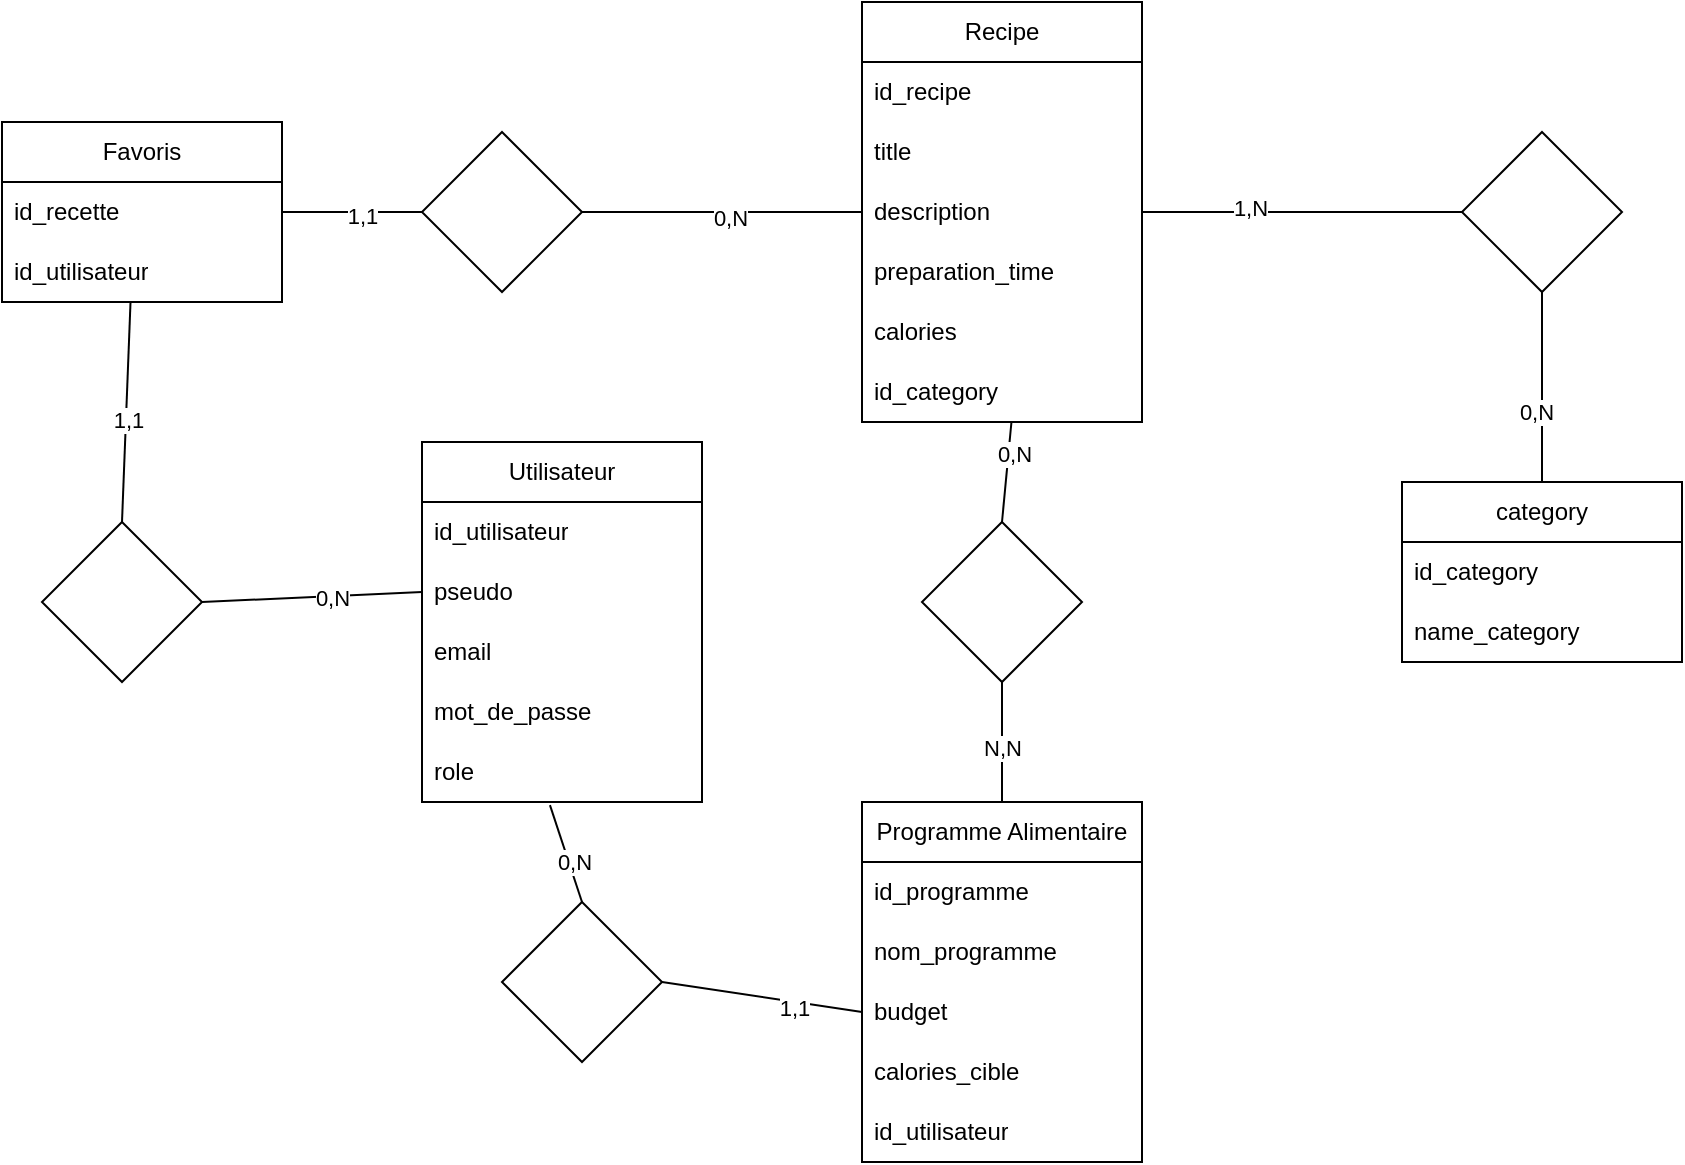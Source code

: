 <mxfile version="26.0.4">
  <diagram name="Page-1" id="ygcFmfasANPYHzWzQTW5">
    <mxGraphModel dx="2117" dy="621" grid="1" gridSize="10" guides="1" tooltips="1" connect="1" arrows="1" fold="1" page="1" pageScale="1" pageWidth="827" pageHeight="1169" math="0" shadow="0">
      <root>
        <mxCell id="0" />
        <mxCell id="1" parent="0" />
        <mxCell id="SD5bwX04o9MKnAle38pQ-1" value="Utilisateur" style="swimlane;fontStyle=0;childLayout=stackLayout;horizontal=1;startSize=30;horizontalStack=0;resizeParent=1;resizeParentMax=0;resizeLast=0;collapsible=1;marginBottom=0;whiteSpace=wrap;html=1;" parent="1" vertex="1">
          <mxGeometry x="60" y="240" width="140" height="180" as="geometry" />
        </mxCell>
        <mxCell id="SD5bwX04o9MKnAle38pQ-2" value="id_utilisateur" style="text;strokeColor=none;fillColor=none;align=left;verticalAlign=middle;spacingLeft=4;spacingRight=4;overflow=hidden;points=[[0,0.5],[1,0.5]];portConstraint=eastwest;rotatable=0;whiteSpace=wrap;html=1;" parent="SD5bwX04o9MKnAle38pQ-1" vertex="1">
          <mxGeometry y="30" width="140" height="30" as="geometry" />
        </mxCell>
        <mxCell id="SD5bwX04o9MKnAle38pQ-3" value="pseudo" style="text;strokeColor=none;fillColor=none;align=left;verticalAlign=middle;spacingLeft=4;spacingRight=4;overflow=hidden;points=[[0,0.5],[1,0.5]];portConstraint=eastwest;rotatable=0;whiteSpace=wrap;html=1;" parent="SD5bwX04o9MKnAle38pQ-1" vertex="1">
          <mxGeometry y="60" width="140" height="30" as="geometry" />
        </mxCell>
        <mxCell id="SD5bwX04o9MKnAle38pQ-4" value="email&lt;span style=&quot;color: rgba(0, 0, 0, 0); font-family: monospace; font-size: 0px; text-wrap: nowrap;&quot;&gt;%3CmxGraphModel%3E%3Croot%3E%3CmxCell%20id%3D%220%22%2F%3E%3CmxCell%20id%3D%221%22%20parent%3D%220%22%2F%3E%3CmxCell%20id%3D%222%22%20value%3D%22Utilisateur%22%20style%3D%22swimlane%3BfontStyle%3D0%3BchildLayout%3DstackLayout%3Bhorizontal%3D1%3BstartSize%3D30%3BhorizontalStack%3D0%3BresizeParent%3D1%3BresizeParentMax%3D0%3BresizeLast%3D0%3Bcollapsible%3D1%3BmarginBottom%3D0%3BwhiteSpace%3Dwrap%3Bhtml%3D1%3B%22%20vertex%3D%221%22%20parent%3D%221%22%3E%3CmxGeometry%20x%3D%2270%22%20y%3D%22230%22%20width%3D%22140%22%20height%3D%22120%22%20as%3D%22geometry%22%2F%3E%3C%2FmxCell%3E%3CmxCell%20id%3D%223%22%20value%3D%22Item%201%22%20style%3D%22text%3BstrokeColor%3Dnone%3BfillColor%3Dnone%3Balign%3Dleft%3BverticalAlign%3Dmiddle%3BspacingLeft%3D4%3BspacingRight%3D4%3Boverflow%3Dhidden%3Bpoints%3D%5B%5B0%2C0.5%5D%2C%5B1%2C0.5%5D%5D%3BportConstraint%3Deastwest%3Brotatable%3D0%3BwhiteSpace%3Dwrap%3Bhtml%3D1%3B%22%20vertex%3D%221%22%20parent%3D%222%22%3E%3CmxGeometry%20y%3D%2230%22%20width%3D%22140%22%20height%3D%2230%22%20as%3D%22geometry%22%2F%3E%3C%2FmxCell%3E%3CmxCell%20id%3D%224%22%20value%3D%22Item%202%22%20style%3D%22text%3BstrokeColor%3Dnone%3BfillColor%3Dnone%3Balign%3Dleft%3BverticalAlign%3Dmiddle%3BspacingLeft%3D4%3BspacingRight%3D4%3Boverflow%3Dhidden%3Bpoints%3D%5B%5B0%2C0.5%5D%2C%5B1%2C0.5%5D%5D%3BportConstraint%3Deastwest%3Brotatable%3D0%3BwhiteSpace%3Dwrap%3Bhtml%3D1%3B%22%20vertex%3D%221%22%20parent%3D%222%22%3E%3CmxGeometry%20y%3D%2260%22%20width%3D%22140%22%20height%3D%2230%22%20as%3D%22geometry%22%2F%3E%3C%2FmxCell%3E%3CmxCell%20id%3D%225%22%20value%3D%22Item%203%22%20style%3D%22text%3BstrokeColor%3Dnone%3BfillColor%3Dnone%3Balign%3Dleft%3BverticalAlign%3Dmiddle%3BspacingLeft%3D4%3BspacingRight%3D4%3Boverflow%3Dhidden%3Bpoints%3D%5B%5B0%2C0.5%5D%2C%5B1%2C0.5%5D%5D%3BportConstraint%3Deastwest%3Brotatable%3D0%3BwhiteSpace%3Dwrap%3Bhtml%3D1%3B%22%20vertex%3D%221%22%20parent%3D%222%22%3E%3CmxGeometry%20y%3D%2290%22%20width%3D%22140%22%20height%3D%2230%22%20as%3D%22geometry%22%2F%3E%3C%2FmxCell%3E%3C%2Froot%3E%3C%2FmxGraphModel%3E&lt;/span&gt;" style="text;strokeColor=none;fillColor=none;align=left;verticalAlign=middle;spacingLeft=4;spacingRight=4;overflow=hidden;points=[[0,0.5],[1,0.5]];portConstraint=eastwest;rotatable=0;whiteSpace=wrap;html=1;" parent="SD5bwX04o9MKnAle38pQ-1" vertex="1">
          <mxGeometry y="90" width="140" height="30" as="geometry" />
        </mxCell>
        <mxCell id="SD5bwX04o9MKnAle38pQ-29" value="mot_de_passe" style="text;strokeColor=none;fillColor=none;align=left;verticalAlign=middle;spacingLeft=4;spacingRight=4;overflow=hidden;points=[[0,0.5],[1,0.5]];portConstraint=eastwest;rotatable=0;whiteSpace=wrap;html=1;" parent="SD5bwX04o9MKnAle38pQ-1" vertex="1">
          <mxGeometry y="120" width="140" height="30" as="geometry" />
        </mxCell>
        <mxCell id="IqVZ1ahWiYKcZXxAhWjn-21" value="role" style="text;strokeColor=none;fillColor=none;align=left;verticalAlign=middle;spacingLeft=4;spacingRight=4;overflow=hidden;points=[[0,0.5],[1,0.5]];portConstraint=eastwest;rotatable=0;whiteSpace=wrap;html=1;" vertex="1" parent="SD5bwX04o9MKnAle38pQ-1">
          <mxGeometry y="150" width="140" height="30" as="geometry" />
        </mxCell>
        <mxCell id="SD5bwX04o9MKnAle38pQ-5" value="category" style="swimlane;fontStyle=0;childLayout=stackLayout;horizontal=1;startSize=30;horizontalStack=0;resizeParent=1;resizeParentMax=0;resizeLast=0;collapsible=1;marginBottom=0;whiteSpace=wrap;html=1;" parent="1" vertex="1">
          <mxGeometry x="550" y="260" width="140" height="90" as="geometry" />
        </mxCell>
        <mxCell id="SD5bwX04o9MKnAle38pQ-6" value="id_category" style="text;strokeColor=none;fillColor=none;align=left;verticalAlign=middle;spacingLeft=4;spacingRight=4;overflow=hidden;points=[[0,0.5],[1,0.5]];portConstraint=eastwest;rotatable=0;whiteSpace=wrap;html=1;" parent="SD5bwX04o9MKnAle38pQ-5" vertex="1">
          <mxGeometry y="30" width="140" height="30" as="geometry" />
        </mxCell>
        <mxCell id="SD5bwX04o9MKnAle38pQ-7" value="name_category" style="text;strokeColor=none;fillColor=none;align=left;verticalAlign=middle;spacingLeft=4;spacingRight=4;overflow=hidden;points=[[0,0.5],[1,0.5]];portConstraint=eastwest;rotatable=0;whiteSpace=wrap;html=1;" parent="SD5bwX04o9MKnAle38pQ-5" vertex="1">
          <mxGeometry y="60" width="140" height="30" as="geometry" />
        </mxCell>
        <mxCell id="SD5bwX04o9MKnAle38pQ-9" value="Programme Alimentaire" style="swimlane;fontStyle=0;childLayout=stackLayout;horizontal=1;startSize=30;horizontalStack=0;resizeParent=1;resizeParentMax=0;resizeLast=0;collapsible=1;marginBottom=0;whiteSpace=wrap;html=1;" parent="1" vertex="1">
          <mxGeometry x="280" y="420" width="140" height="180" as="geometry" />
        </mxCell>
        <mxCell id="SD5bwX04o9MKnAle38pQ-10" value="id_programme" style="text;strokeColor=none;fillColor=none;align=left;verticalAlign=middle;spacingLeft=4;spacingRight=4;overflow=hidden;points=[[0,0.5],[1,0.5]];portConstraint=eastwest;rotatable=0;whiteSpace=wrap;html=1;" parent="SD5bwX04o9MKnAle38pQ-9" vertex="1">
          <mxGeometry y="30" width="140" height="30" as="geometry" />
        </mxCell>
        <mxCell id="SD5bwX04o9MKnAle38pQ-11" value="nom_programme" style="text;strokeColor=none;fillColor=none;align=left;verticalAlign=middle;spacingLeft=4;spacingRight=4;overflow=hidden;points=[[0,0.5],[1,0.5]];portConstraint=eastwest;rotatable=0;whiteSpace=wrap;html=1;" parent="SD5bwX04o9MKnAle38pQ-9" vertex="1">
          <mxGeometry y="60" width="140" height="30" as="geometry" />
        </mxCell>
        <mxCell id="SD5bwX04o9MKnAle38pQ-12" value="budget" style="text;strokeColor=none;fillColor=none;align=left;verticalAlign=middle;spacingLeft=4;spacingRight=4;overflow=hidden;points=[[0,0.5],[1,0.5]];portConstraint=eastwest;rotatable=0;whiteSpace=wrap;html=1;" parent="SD5bwX04o9MKnAle38pQ-9" vertex="1">
          <mxGeometry y="90" width="140" height="30" as="geometry" />
        </mxCell>
        <mxCell id="IqVZ1ahWiYKcZXxAhWjn-1" value="calories_cible" style="text;strokeColor=none;fillColor=none;align=left;verticalAlign=middle;spacingLeft=4;spacingRight=4;overflow=hidden;points=[[0,0.5],[1,0.5]];portConstraint=eastwest;rotatable=0;whiteSpace=wrap;html=1;" vertex="1" parent="SD5bwX04o9MKnAle38pQ-9">
          <mxGeometry y="120" width="140" height="30" as="geometry" />
        </mxCell>
        <mxCell id="IqVZ1ahWiYKcZXxAhWjn-2" value="id_utilisateur" style="text;strokeColor=none;fillColor=none;align=left;verticalAlign=middle;spacingLeft=4;spacingRight=4;overflow=hidden;points=[[0,0.5],[1,0.5]];portConstraint=eastwest;rotatable=0;whiteSpace=wrap;html=1;" vertex="1" parent="SD5bwX04o9MKnAle38pQ-9">
          <mxGeometry y="150" width="140" height="30" as="geometry" />
        </mxCell>
        <mxCell id="SD5bwX04o9MKnAle38pQ-13" value="Recipe" style="swimlane;fontStyle=0;childLayout=stackLayout;horizontal=1;startSize=30;horizontalStack=0;resizeParent=1;resizeParentMax=0;resizeLast=0;collapsible=1;marginBottom=0;whiteSpace=wrap;html=1;" parent="1" vertex="1">
          <mxGeometry x="280" y="20" width="140" height="210" as="geometry" />
        </mxCell>
        <mxCell id="SD5bwX04o9MKnAle38pQ-14" value="id_recipe" style="text;strokeColor=none;fillColor=none;align=left;verticalAlign=middle;spacingLeft=4;spacingRight=4;overflow=hidden;points=[[0,0.5],[1,0.5]];portConstraint=eastwest;rotatable=0;whiteSpace=wrap;html=1;" parent="SD5bwX04o9MKnAle38pQ-13" vertex="1">
          <mxGeometry y="30" width="140" height="30" as="geometry" />
        </mxCell>
        <mxCell id="SD5bwX04o9MKnAle38pQ-15" value="title" style="text;strokeColor=none;fillColor=none;align=left;verticalAlign=middle;spacingLeft=4;spacingRight=4;overflow=hidden;points=[[0,0.5],[1,0.5]];portConstraint=eastwest;rotatable=0;whiteSpace=wrap;html=1;" parent="SD5bwX04o9MKnAle38pQ-13" vertex="1">
          <mxGeometry y="60" width="140" height="30" as="geometry" />
        </mxCell>
        <mxCell id="SD5bwX04o9MKnAle38pQ-16" value="description" style="text;strokeColor=none;fillColor=none;align=left;verticalAlign=middle;spacingLeft=4;spacingRight=4;overflow=hidden;points=[[0,0.5],[1,0.5]];portConstraint=eastwest;rotatable=0;whiteSpace=wrap;html=1;" parent="SD5bwX04o9MKnAle38pQ-13" vertex="1">
          <mxGeometry y="90" width="140" height="30" as="geometry" />
        </mxCell>
        <mxCell id="SD5bwX04o9MKnAle38pQ-31" value="preparation_time" style="text;strokeColor=none;fillColor=none;align=left;verticalAlign=middle;spacingLeft=4;spacingRight=4;overflow=hidden;points=[[0,0.5],[1,0.5]];portConstraint=eastwest;rotatable=0;whiteSpace=wrap;html=1;" parent="SD5bwX04o9MKnAle38pQ-13" vertex="1">
          <mxGeometry y="120" width="140" height="30" as="geometry" />
        </mxCell>
        <mxCell id="SD5bwX04o9MKnAle38pQ-32" value="calories" style="text;strokeColor=none;fillColor=none;align=left;verticalAlign=middle;spacingLeft=4;spacingRight=4;overflow=hidden;points=[[0,0.5],[1,0.5]];portConstraint=eastwest;rotatable=0;whiteSpace=wrap;html=1;" parent="SD5bwX04o9MKnAle38pQ-13" vertex="1">
          <mxGeometry y="150" width="140" height="30" as="geometry" />
        </mxCell>
        <mxCell id="IqVZ1ahWiYKcZXxAhWjn-8" value="id_category" style="text;strokeColor=none;fillColor=none;align=left;verticalAlign=middle;spacingLeft=4;spacingRight=4;overflow=hidden;points=[[0,0.5],[1,0.5]];portConstraint=eastwest;rotatable=0;whiteSpace=wrap;html=1;" vertex="1" parent="SD5bwX04o9MKnAle38pQ-13">
          <mxGeometry y="180" width="140" height="30" as="geometry" />
        </mxCell>
        <mxCell id="IqVZ1ahWiYKcZXxAhWjn-9" value="" style="rhombus;whiteSpace=wrap;html=1;" vertex="1" parent="1">
          <mxGeometry x="580" y="85" width="80" height="80" as="geometry" />
        </mxCell>
        <mxCell id="IqVZ1ahWiYKcZXxAhWjn-10" value="" style="endArrow=none;html=1;rounded=0;entryX=0.5;entryY=0;entryDx=0;entryDy=0;exitX=0.5;exitY=1;exitDx=0;exitDy=0;" edge="1" parent="1" source="IqVZ1ahWiYKcZXxAhWjn-9" target="SD5bwX04o9MKnAle38pQ-5">
          <mxGeometry width="50" height="50" relative="1" as="geometry">
            <mxPoint x="390" y="350" as="sourcePoint" />
            <mxPoint x="440" y="300" as="targetPoint" />
          </mxGeometry>
        </mxCell>
        <mxCell id="IqVZ1ahWiYKcZXxAhWjn-36" value="0,N" style="edgeLabel;html=1;align=center;verticalAlign=middle;resizable=0;points=[];" vertex="1" connectable="0" parent="IqVZ1ahWiYKcZXxAhWjn-10">
          <mxGeometry x="0.263" y="-3" relative="1" as="geometry">
            <mxPoint as="offset" />
          </mxGeometry>
        </mxCell>
        <mxCell id="IqVZ1ahWiYKcZXxAhWjn-11" value="" style="endArrow=none;html=1;rounded=0;entryX=0;entryY=0.5;entryDx=0;entryDy=0;exitX=1;exitY=0.5;exitDx=0;exitDy=0;" edge="1" parent="1" source="SD5bwX04o9MKnAle38pQ-16" target="IqVZ1ahWiYKcZXxAhWjn-9">
          <mxGeometry width="50" height="50" relative="1" as="geometry">
            <mxPoint x="390" y="350" as="sourcePoint" />
            <mxPoint x="440" y="300" as="targetPoint" />
          </mxGeometry>
        </mxCell>
        <mxCell id="IqVZ1ahWiYKcZXxAhWjn-35" value="1,N" style="edgeLabel;html=1;align=center;verticalAlign=middle;resizable=0;points=[];" vertex="1" connectable="0" parent="IqVZ1ahWiYKcZXxAhWjn-11">
          <mxGeometry x="-0.333" y="2" relative="1" as="geometry">
            <mxPoint as="offset" />
          </mxGeometry>
        </mxCell>
        <mxCell id="IqVZ1ahWiYKcZXxAhWjn-12" value="" style="rhombus;whiteSpace=wrap;html=1;" vertex="1" parent="1">
          <mxGeometry x="100" y="470" width="80" height="80" as="geometry" />
        </mxCell>
        <mxCell id="IqVZ1ahWiYKcZXxAhWjn-13" value="" style="endArrow=none;html=1;rounded=0;exitX=0;exitY=0.5;exitDx=0;exitDy=0;entryX=1;entryY=0.5;entryDx=0;entryDy=0;" edge="1" parent="1" source="SD5bwX04o9MKnAle38pQ-12" target="IqVZ1ahWiYKcZXxAhWjn-12">
          <mxGeometry width="50" height="50" relative="1" as="geometry">
            <mxPoint x="390" y="350" as="sourcePoint" />
            <mxPoint x="440" y="300" as="targetPoint" />
          </mxGeometry>
        </mxCell>
        <mxCell id="IqVZ1ahWiYKcZXxAhWjn-39" value="1,1" style="edgeLabel;html=1;align=center;verticalAlign=middle;resizable=0;points=[];" vertex="1" connectable="0" parent="IqVZ1ahWiYKcZXxAhWjn-13">
          <mxGeometry x="-0.317" y="3" relative="1" as="geometry">
            <mxPoint as="offset" />
          </mxGeometry>
        </mxCell>
        <mxCell id="IqVZ1ahWiYKcZXxAhWjn-14" value="" style="endArrow=none;html=1;rounded=0;exitX=0.5;exitY=0;exitDx=0;exitDy=0;entryX=0.457;entryY=1.053;entryDx=0;entryDy=0;entryPerimeter=0;" edge="1" parent="1" source="IqVZ1ahWiYKcZXxAhWjn-12" target="IqVZ1ahWiYKcZXxAhWjn-21">
          <mxGeometry width="50" height="50" relative="1" as="geometry">
            <mxPoint x="390" y="350" as="sourcePoint" />
            <mxPoint x="440" y="300" as="targetPoint" />
          </mxGeometry>
        </mxCell>
        <mxCell id="IqVZ1ahWiYKcZXxAhWjn-40" value="0,N" style="edgeLabel;html=1;align=center;verticalAlign=middle;resizable=0;points=[];" vertex="1" connectable="0" parent="IqVZ1ahWiYKcZXxAhWjn-14">
          <mxGeometry x="-0.199" y="-2" relative="1" as="geometry">
            <mxPoint as="offset" />
          </mxGeometry>
        </mxCell>
        <mxCell id="IqVZ1ahWiYKcZXxAhWjn-15" value="" style="rhombus;whiteSpace=wrap;html=1;" vertex="1" parent="1">
          <mxGeometry x="60" y="85" width="80" height="80" as="geometry" />
        </mxCell>
        <mxCell id="IqVZ1ahWiYKcZXxAhWjn-17" value="" style="endArrow=none;html=1;rounded=0;entryX=0;entryY=0.5;entryDx=0;entryDy=0;exitX=1;exitY=0.5;exitDx=0;exitDy=0;" edge="1" parent="1" source="IqVZ1ahWiYKcZXxAhWjn-15" target="SD5bwX04o9MKnAle38pQ-16">
          <mxGeometry width="50" height="50" relative="1" as="geometry">
            <mxPoint x="390" y="350" as="sourcePoint" />
            <mxPoint x="440" y="300" as="targetPoint" />
          </mxGeometry>
        </mxCell>
        <mxCell id="IqVZ1ahWiYKcZXxAhWjn-41" value="0,N" style="edgeLabel;html=1;align=center;verticalAlign=middle;resizable=0;points=[];" vertex="1" connectable="0" parent="IqVZ1ahWiYKcZXxAhWjn-17">
          <mxGeometry x="0.049" y="-3" relative="1" as="geometry">
            <mxPoint as="offset" />
          </mxGeometry>
        </mxCell>
        <mxCell id="IqVZ1ahWiYKcZXxAhWjn-23" value="" style="endArrow=none;html=1;rounded=0;exitX=0.5;exitY=0;exitDx=0;exitDy=0;entryX=0.5;entryY=1;entryDx=0;entryDy=0;" edge="1" parent="1" source="SD5bwX04o9MKnAle38pQ-9" target="IqVZ1ahWiYKcZXxAhWjn-24">
          <mxGeometry width="50" height="50" relative="1" as="geometry">
            <mxPoint x="400" y="430" as="sourcePoint" />
            <mxPoint x="400" y="370" as="targetPoint" />
          </mxGeometry>
        </mxCell>
        <mxCell id="IqVZ1ahWiYKcZXxAhWjn-38" value="N,N" style="edgeLabel;html=1;align=center;verticalAlign=middle;resizable=0;points=[];" vertex="1" connectable="0" parent="IqVZ1ahWiYKcZXxAhWjn-23">
          <mxGeometry x="-0.1" relative="1" as="geometry">
            <mxPoint as="offset" />
          </mxGeometry>
        </mxCell>
        <mxCell id="IqVZ1ahWiYKcZXxAhWjn-24" value="" style="rhombus;whiteSpace=wrap;html=1;" vertex="1" parent="1">
          <mxGeometry x="310" y="280" width="80" height="80" as="geometry" />
        </mxCell>
        <mxCell id="IqVZ1ahWiYKcZXxAhWjn-25" value="" style="endArrow=none;html=1;rounded=0;entryX=0.5;entryY=0;entryDx=0;entryDy=0;exitX=0.534;exitY=0.987;exitDx=0;exitDy=0;exitPerimeter=0;" edge="1" parent="1" source="IqVZ1ahWiYKcZXxAhWjn-8" target="IqVZ1ahWiYKcZXxAhWjn-24">
          <mxGeometry width="50" height="50" relative="1" as="geometry">
            <mxPoint x="390" y="350" as="sourcePoint" />
            <mxPoint x="440" y="300" as="targetPoint" />
          </mxGeometry>
        </mxCell>
        <mxCell id="IqVZ1ahWiYKcZXxAhWjn-37" value="0,N" style="edgeLabel;html=1;align=center;verticalAlign=middle;resizable=0;points=[];" vertex="1" connectable="0" parent="IqVZ1ahWiYKcZXxAhWjn-25">
          <mxGeometry x="-0.361" y="3" relative="1" as="geometry">
            <mxPoint as="offset" />
          </mxGeometry>
        </mxCell>
        <mxCell id="IqVZ1ahWiYKcZXxAhWjn-26" value="Favoris" style="swimlane;fontStyle=0;childLayout=stackLayout;horizontal=1;startSize=30;horizontalStack=0;resizeParent=1;resizeParentMax=0;resizeLast=0;collapsible=1;marginBottom=0;whiteSpace=wrap;html=1;" vertex="1" parent="1">
          <mxGeometry x="-150" y="80" width="140" height="90" as="geometry" />
        </mxCell>
        <mxCell id="IqVZ1ahWiYKcZXxAhWjn-27" value="id_recette" style="text;strokeColor=none;fillColor=none;align=left;verticalAlign=middle;spacingLeft=4;spacingRight=4;overflow=hidden;points=[[0,0.5],[1,0.5]];portConstraint=eastwest;rotatable=0;whiteSpace=wrap;html=1;" vertex="1" parent="IqVZ1ahWiYKcZXxAhWjn-26">
          <mxGeometry y="30" width="140" height="30" as="geometry" />
        </mxCell>
        <mxCell id="IqVZ1ahWiYKcZXxAhWjn-28" value="id_utilisateur" style="text;strokeColor=none;fillColor=none;align=left;verticalAlign=middle;spacingLeft=4;spacingRight=4;overflow=hidden;points=[[0,0.5],[1,0.5]];portConstraint=eastwest;rotatable=0;whiteSpace=wrap;html=1;" vertex="1" parent="IqVZ1ahWiYKcZXxAhWjn-26">
          <mxGeometry y="60" width="140" height="30" as="geometry" />
        </mxCell>
        <mxCell id="IqVZ1ahWiYKcZXxAhWjn-30" value="" style="rhombus;whiteSpace=wrap;html=1;" vertex="1" parent="1">
          <mxGeometry x="-130" y="280" width="80" height="80" as="geometry" />
        </mxCell>
        <mxCell id="IqVZ1ahWiYKcZXxAhWjn-31" value="" style="endArrow=none;html=1;rounded=0;entryX=0;entryY=0.5;entryDx=0;entryDy=0;exitX=1;exitY=0.5;exitDx=0;exitDy=0;" edge="1" parent="1" source="IqVZ1ahWiYKcZXxAhWjn-30" target="SD5bwX04o9MKnAle38pQ-3">
          <mxGeometry width="50" height="50" relative="1" as="geometry">
            <mxPoint x="390" y="350" as="sourcePoint" />
            <mxPoint x="440" y="300" as="targetPoint" />
          </mxGeometry>
        </mxCell>
        <mxCell id="IqVZ1ahWiYKcZXxAhWjn-34" value="0,N" style="edgeLabel;html=1;align=center;verticalAlign=middle;resizable=0;points=[];" vertex="1" connectable="0" parent="IqVZ1ahWiYKcZXxAhWjn-31">
          <mxGeometry x="0.17" y="-1" relative="1" as="geometry">
            <mxPoint as="offset" />
          </mxGeometry>
        </mxCell>
        <mxCell id="IqVZ1ahWiYKcZXxAhWjn-32" value="" style="endArrow=none;html=1;rounded=0;entryX=0.459;entryY=1;entryDx=0;entryDy=0;entryPerimeter=0;exitX=0.5;exitY=0;exitDx=0;exitDy=0;" edge="1" parent="1" source="IqVZ1ahWiYKcZXxAhWjn-30" target="IqVZ1ahWiYKcZXxAhWjn-28">
          <mxGeometry width="50" height="50" relative="1" as="geometry">
            <mxPoint x="390" y="350" as="sourcePoint" />
            <mxPoint x="-85.74" y="202.4" as="targetPoint" />
          </mxGeometry>
        </mxCell>
        <mxCell id="IqVZ1ahWiYKcZXxAhWjn-43" value="1,1" style="edgeLabel;html=1;align=center;verticalAlign=middle;resizable=0;points=[];" vertex="1" connectable="0" parent="IqVZ1ahWiYKcZXxAhWjn-32">
          <mxGeometry x="-0.073" y="-1" relative="1" as="geometry">
            <mxPoint as="offset" />
          </mxGeometry>
        </mxCell>
        <mxCell id="IqVZ1ahWiYKcZXxAhWjn-33" value="" style="endArrow=none;html=1;rounded=0;entryX=0;entryY=0.5;entryDx=0;entryDy=0;exitX=1;exitY=0.5;exitDx=0;exitDy=0;" edge="1" parent="1" source="IqVZ1ahWiYKcZXxAhWjn-27" target="IqVZ1ahWiYKcZXxAhWjn-15">
          <mxGeometry width="50" height="50" relative="1" as="geometry">
            <mxPoint x="390" y="350" as="sourcePoint" />
            <mxPoint x="440" y="300" as="targetPoint" />
          </mxGeometry>
        </mxCell>
        <mxCell id="IqVZ1ahWiYKcZXxAhWjn-44" value="1,1" style="edgeLabel;html=1;align=center;verticalAlign=middle;resizable=0;points=[];" vertex="1" connectable="0" parent="IqVZ1ahWiYKcZXxAhWjn-33">
          <mxGeometry x="0.13" y="-2" relative="1" as="geometry">
            <mxPoint as="offset" />
          </mxGeometry>
        </mxCell>
      </root>
    </mxGraphModel>
  </diagram>
</mxfile>
